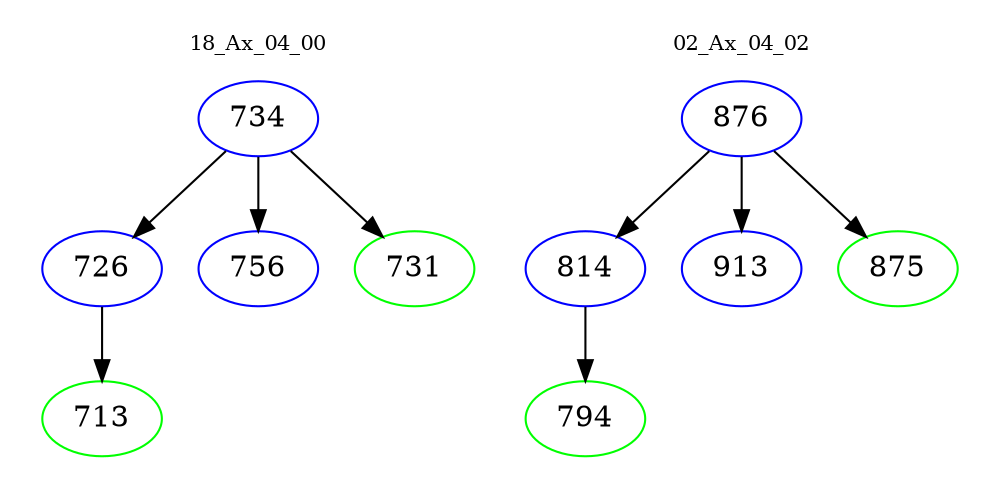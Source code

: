 digraph{
subgraph cluster_0 {
color = white
label = "18_Ax_04_00";
fontsize=10;
T0_734 [label="734", color="blue"]
T0_734 -> T0_726 [color="black"]
T0_726 [label="726", color="blue"]
T0_726 -> T0_713 [color="black"]
T0_713 [label="713", color="green"]
T0_734 -> T0_756 [color="black"]
T0_756 [label="756", color="blue"]
T0_734 -> T0_731 [color="black"]
T0_731 [label="731", color="green"]
}
subgraph cluster_1 {
color = white
label = "02_Ax_04_02";
fontsize=10;
T1_876 [label="876", color="blue"]
T1_876 -> T1_814 [color="black"]
T1_814 [label="814", color="blue"]
T1_814 -> T1_794 [color="black"]
T1_794 [label="794", color="green"]
T1_876 -> T1_913 [color="black"]
T1_913 [label="913", color="blue"]
T1_876 -> T1_875 [color="black"]
T1_875 [label="875", color="green"]
}
}
